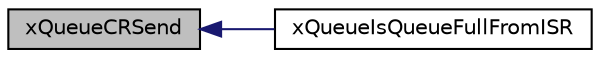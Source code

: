 digraph "xQueueCRSend"
{
  edge [fontname="Helvetica",fontsize="10",labelfontname="Helvetica",labelfontsize="10"];
  node [fontname="Helvetica",fontsize="10",shape=record];
  rankdir="LR";
  Node49 [label="xQueueCRSend",height=0.2,width=0.4,color="black", fillcolor="grey75", style="filled", fontcolor="black"];
  Node49 -> Node50 [dir="back",color="midnightblue",fontsize="10",style="solid",fontname="Helvetica"];
  Node50 [label="xQueueIsQueueFullFromISR",height=0.2,width=0.4,color="black", fillcolor="white", style="filled",URL="$queue_8c.html#a76bbe8ebd21b3e89784e865d06f1058c"];
}
